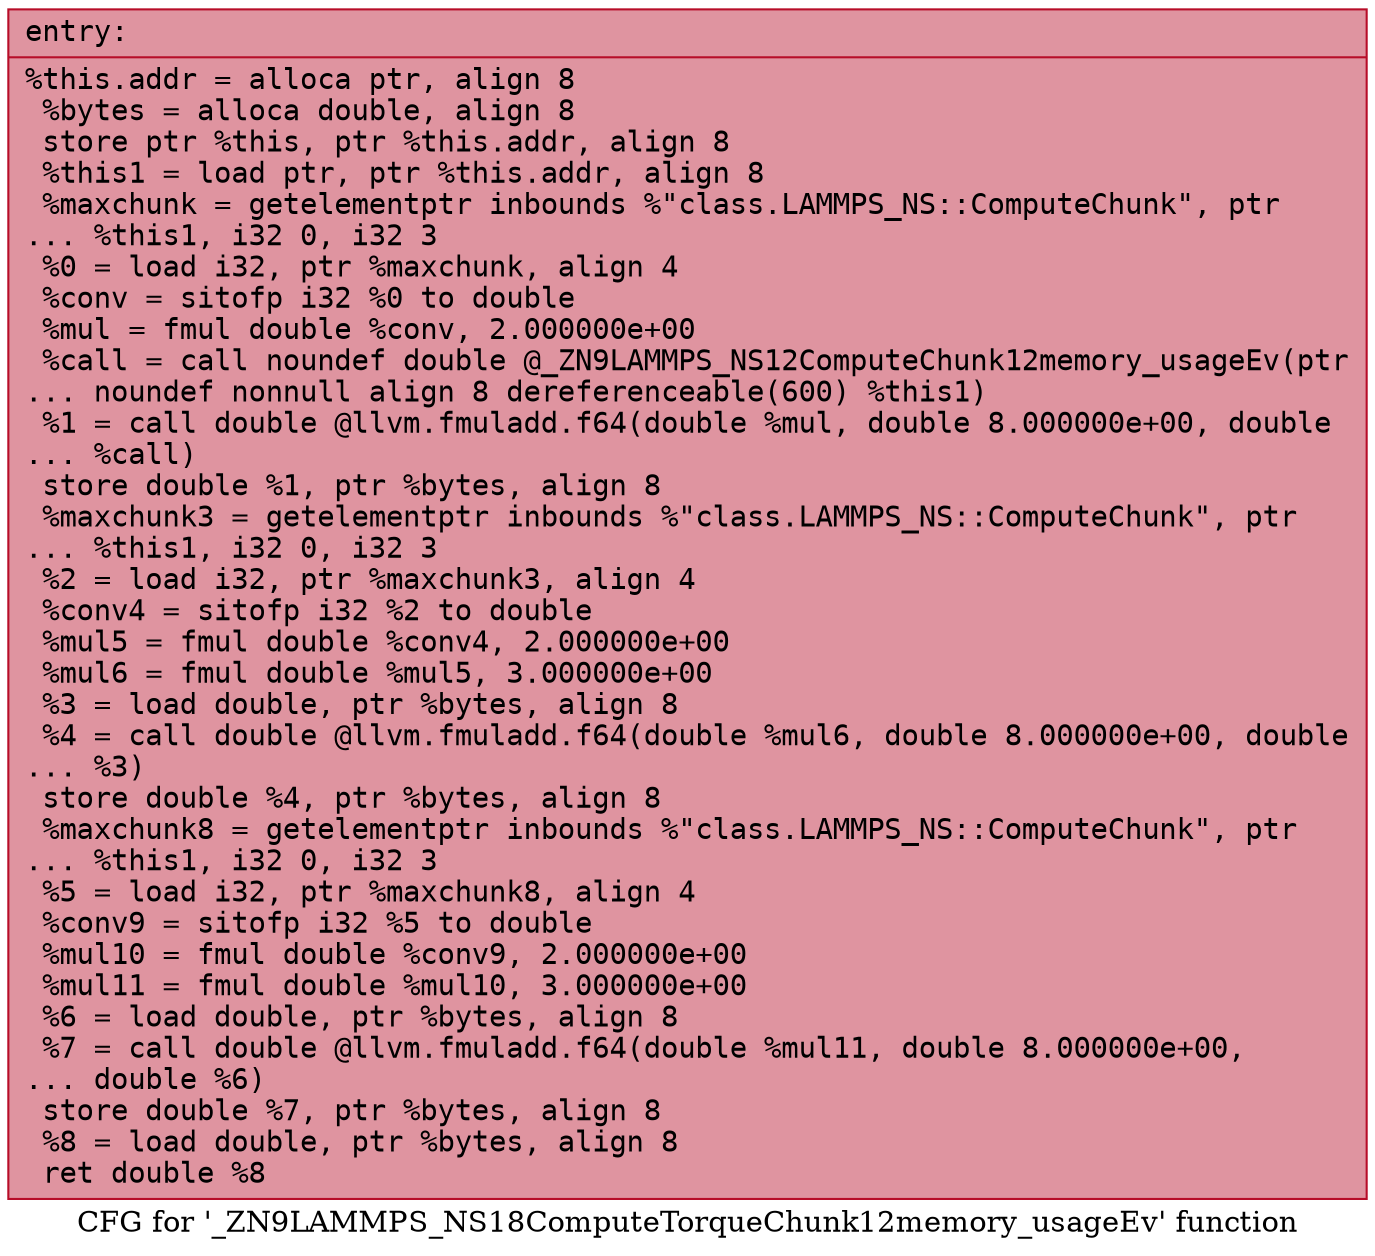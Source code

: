 digraph "CFG for '_ZN9LAMMPS_NS18ComputeTorqueChunk12memory_usageEv' function" {
	label="CFG for '_ZN9LAMMPS_NS18ComputeTorqueChunk12memory_usageEv' function";

	Node0x55a30bb80f60 [shape=record,color="#b70d28ff", style=filled, fillcolor="#b70d2870" fontname="Courier",label="{entry:\l|  %this.addr = alloca ptr, align 8\l  %bytes = alloca double, align 8\l  store ptr %this, ptr %this.addr, align 8\l  %this1 = load ptr, ptr %this.addr, align 8\l  %maxchunk = getelementptr inbounds %\"class.LAMMPS_NS::ComputeChunk\", ptr\l... %this1, i32 0, i32 3\l  %0 = load i32, ptr %maxchunk, align 4\l  %conv = sitofp i32 %0 to double\l  %mul = fmul double %conv, 2.000000e+00\l  %call = call noundef double @_ZN9LAMMPS_NS12ComputeChunk12memory_usageEv(ptr\l... noundef nonnull align 8 dereferenceable(600) %this1)\l  %1 = call double @llvm.fmuladd.f64(double %mul, double 8.000000e+00, double\l... %call)\l  store double %1, ptr %bytes, align 8\l  %maxchunk3 = getelementptr inbounds %\"class.LAMMPS_NS::ComputeChunk\", ptr\l... %this1, i32 0, i32 3\l  %2 = load i32, ptr %maxchunk3, align 4\l  %conv4 = sitofp i32 %2 to double\l  %mul5 = fmul double %conv4, 2.000000e+00\l  %mul6 = fmul double %mul5, 3.000000e+00\l  %3 = load double, ptr %bytes, align 8\l  %4 = call double @llvm.fmuladd.f64(double %mul6, double 8.000000e+00, double\l... %3)\l  store double %4, ptr %bytes, align 8\l  %maxchunk8 = getelementptr inbounds %\"class.LAMMPS_NS::ComputeChunk\", ptr\l... %this1, i32 0, i32 3\l  %5 = load i32, ptr %maxchunk8, align 4\l  %conv9 = sitofp i32 %5 to double\l  %mul10 = fmul double %conv9, 2.000000e+00\l  %mul11 = fmul double %mul10, 3.000000e+00\l  %6 = load double, ptr %bytes, align 8\l  %7 = call double @llvm.fmuladd.f64(double %mul11, double 8.000000e+00,\l... double %6)\l  store double %7, ptr %bytes, align 8\l  %8 = load double, ptr %bytes, align 8\l  ret double %8\l}"];
}
